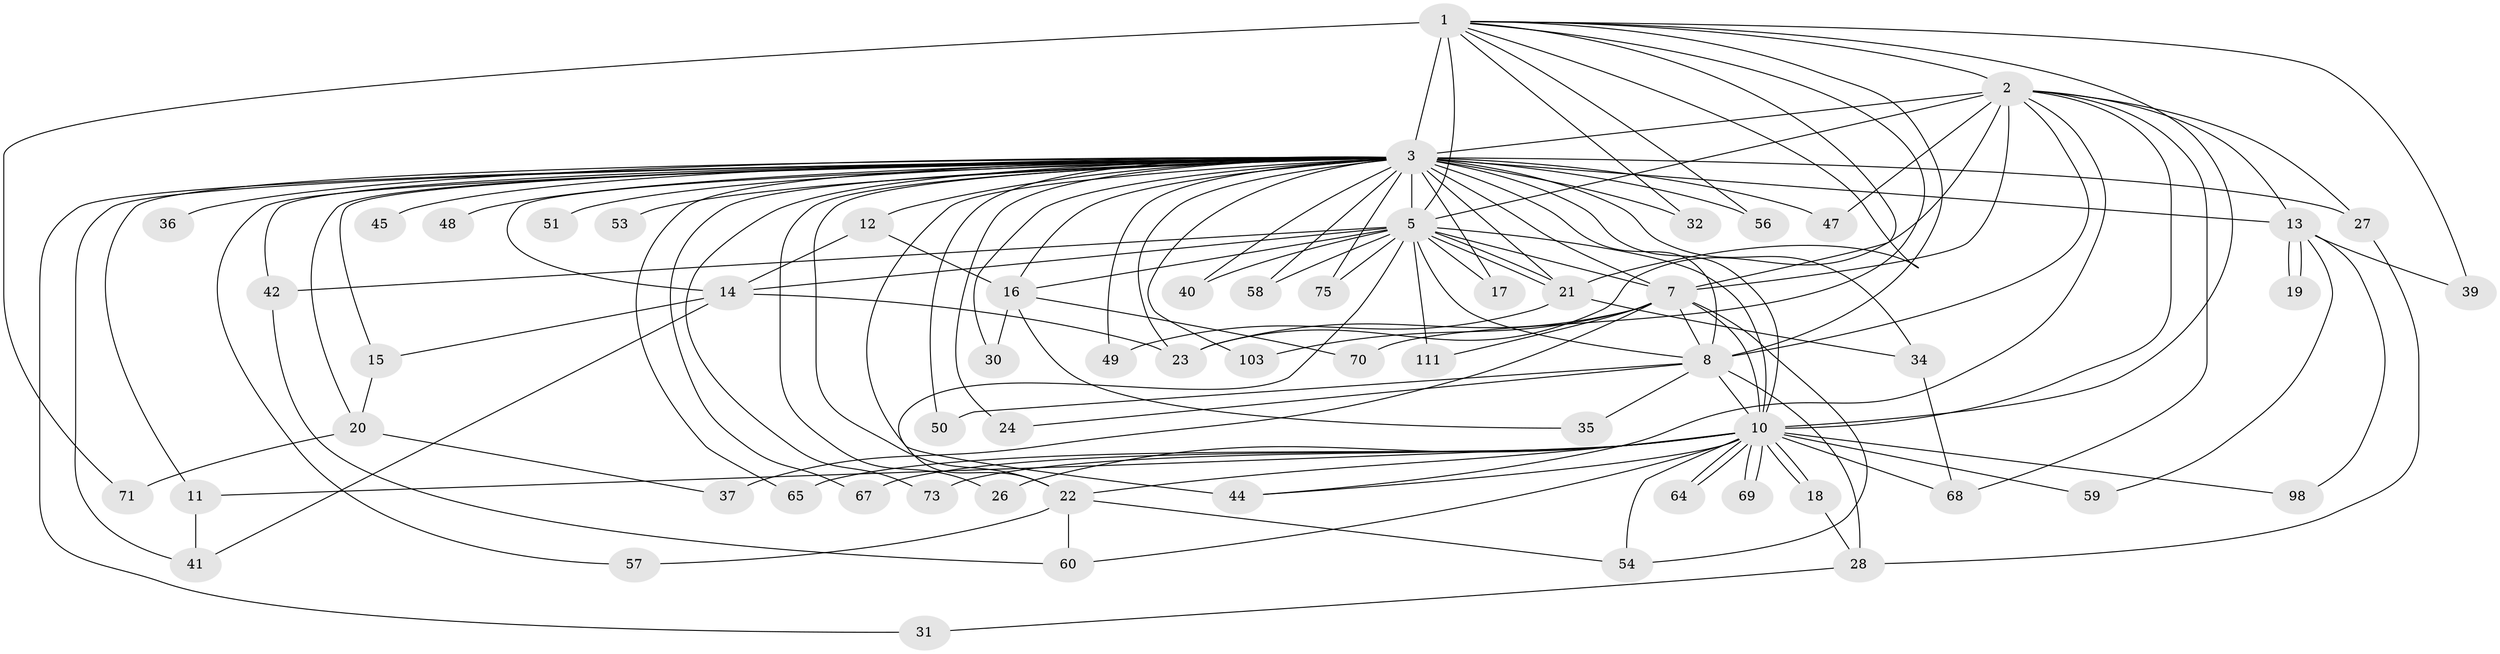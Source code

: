 // original degree distribution, {21: 0.01639344262295082, 33: 0.01639344262295082, 18: 0.00819672131147541, 22: 0.00819672131147541, 16: 0.00819672131147541, 17: 0.00819672131147541, 28: 0.00819672131147541, 32: 0.00819672131147541, 3: 0.1885245901639344, 4: 0.06557377049180328, 9: 0.00819672131147541, 8: 0.00819672131147541, 6: 0.02459016393442623, 2: 0.5983606557377049, 5: 0.02459016393442623}
// Generated by graph-tools (version 1.1) at 2025/13/03/09/25 04:13:44]
// undirected, 61 vertices, 136 edges
graph export_dot {
graph [start="1"]
  node [color=gray90,style=filled];
  1 [super="+29"];
  2 [super="+55+100+93+33"];
  3 [super="+97+95+90+82+85+102+46+77+38+4+43+96"];
  5;
  7;
  8 [super="+91+25+62"];
  10;
  11;
  12;
  13;
  14;
  15;
  16;
  17;
  18;
  19;
  20;
  21 [super="+76"];
  22 [super="+52+63"];
  23 [super="+81"];
  24;
  26 [super="+72"];
  27 [super="+61"];
  28;
  30;
  31;
  32;
  34 [super="+106"];
  35;
  36;
  37;
  39;
  40;
  41 [super="+88"];
  42 [super="+74"];
  44 [super="+116+66"];
  45;
  47;
  48;
  49;
  50;
  51;
  53;
  54 [super="+108"];
  56;
  57;
  58;
  59;
  60;
  64;
  65 [super="+112"];
  67;
  68;
  69;
  70;
  71;
  73;
  75;
  98;
  103;
  111;
  1 -- 2 [weight=2];
  1 -- 3 [weight=10];
  1 -- 5;
  1 -- 7;
  1 -- 8;
  1 -- 10;
  1 -- 32;
  1 -- 39;
  1 -- 56;
  1 -- 70;
  1 -- 71;
  1 -- 21;
  2 -- 3 [weight=8];
  2 -- 5;
  2 -- 7;
  2 -- 8 [weight=3];
  2 -- 10;
  2 -- 27 [weight=2];
  2 -- 44;
  2 -- 47;
  2 -- 68;
  2 -- 13;
  2 -- 23;
  3 -- 5 [weight=5];
  3 -- 7 [weight=6];
  3 -- 8 [weight=9];
  3 -- 10 [weight=6];
  3 -- 13 [weight=3];
  3 -- 17;
  3 -- 20;
  3 -- 22 [weight=2];
  3 -- 27;
  3 -- 47;
  3 -- 48 [weight=2];
  3 -- 51 [weight=2];
  3 -- 53 [weight=2];
  3 -- 73;
  3 -- 44 [weight=2];
  3 -- 24 [weight=2];
  3 -- 26 [weight=3];
  3 -- 14 [weight=3];
  3 -- 11;
  3 -- 12 [weight=2];
  3 -- 15;
  3 -- 16;
  3 -- 21;
  3 -- 23;
  3 -- 30;
  3 -- 31;
  3 -- 32;
  3 -- 34;
  3 -- 36;
  3 -- 40;
  3 -- 41;
  3 -- 42 [weight=2];
  3 -- 45 [weight=2];
  3 -- 49;
  3 -- 50;
  3 -- 56;
  3 -- 57;
  3 -- 58;
  3 -- 65;
  3 -- 67;
  3 -- 75;
  3 -- 103;
  5 -- 7;
  5 -- 8 [weight=2];
  5 -- 10;
  5 -- 14;
  5 -- 16;
  5 -- 17;
  5 -- 21;
  5 -- 21;
  5 -- 40;
  5 -- 58;
  5 -- 75;
  5 -- 111;
  5 -- 42;
  5 -- 22;
  7 -- 8;
  7 -- 10;
  7 -- 37;
  7 -- 54;
  7 -- 103;
  7 -- 111;
  7 -- 23;
  8 -- 10 [weight=2];
  8 -- 24;
  8 -- 28;
  8 -- 50;
  8 -- 35;
  10 -- 11;
  10 -- 18;
  10 -- 18;
  10 -- 22;
  10 -- 54;
  10 -- 59;
  10 -- 60;
  10 -- 64;
  10 -- 64;
  10 -- 65 [weight=2];
  10 -- 67;
  10 -- 68;
  10 -- 69;
  10 -- 69;
  10 -- 73;
  10 -- 98;
  10 -- 44;
  10 -- 26 [weight=2];
  11 -- 41;
  12 -- 14;
  12 -- 16;
  13 -- 19;
  13 -- 19;
  13 -- 39;
  13 -- 59;
  13 -- 98;
  14 -- 15;
  14 -- 23;
  14 -- 41;
  15 -- 20;
  16 -- 30;
  16 -- 35;
  16 -- 70;
  18 -- 28;
  20 -- 37;
  20 -- 71;
  21 -- 34;
  21 -- 49;
  22 -- 57;
  22 -- 60;
  22 -- 54;
  27 -- 28;
  28 -- 31;
  34 -- 68;
  42 -- 60;
}
